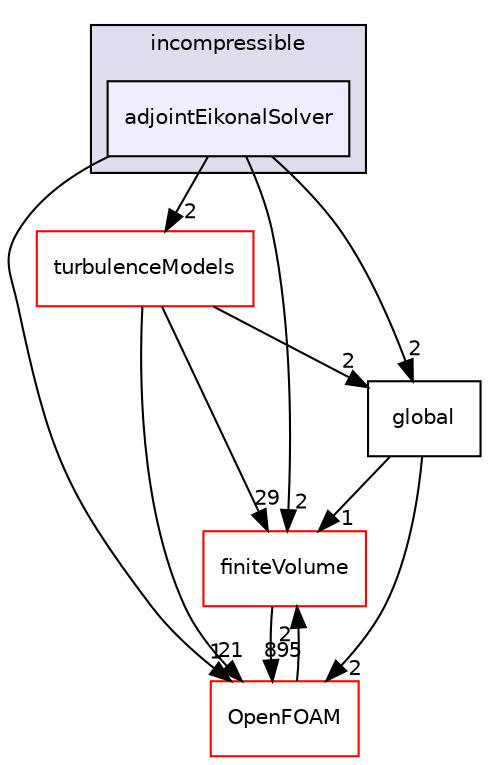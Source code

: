 digraph "src/optimisation/adjointOptimisation/adjoint/optimisation/adjointSensitivity/incompressible/adjointEikonalSolver" {
  bgcolor=transparent;
  compound=true
  node [ fontsize="10", fontname="Helvetica"];
  edge [ labelfontsize="10", labelfontname="Helvetica"];
  subgraph clusterdir_2b473d201aab52bb890a8b3370c59272 {
    graph [ bgcolor="#ddddee", pencolor="black", label="incompressible" fontname="Helvetica", fontsize="10", URL="dir_2b473d201aab52bb890a8b3370c59272.html"]
  dir_2e016391dee912ecb8414429fd8311b6 [shape=box, label="adjointEikonalSolver", style="filled", fillcolor="#eeeeff", pencolor="black", URL="dir_2e016391dee912ecb8414429fd8311b6.html"];
  }
  dir_9bd15774b555cf7259a6fa18f99fe99b [shape=box label="finiteVolume" color="red" URL="dir_9bd15774b555cf7259a6fa18f99fe99b.html"];
  dir_65c5a1cbdce3964d4a2bd5a2c0168e6b [shape=box label="turbulenceModels" color="red" URL="dir_65c5a1cbdce3964d4a2bd5a2c0168e6b.html"];
  dir_c5473ff19b20e6ec4dfe5c310b3778a8 [shape=box label="OpenFOAM" color="red" URL="dir_c5473ff19b20e6ec4dfe5c310b3778a8.html"];
  dir_dd56dc4c5f6c51768e20e60d3fce2a94 [shape=box label="global" URL="dir_dd56dc4c5f6c51768e20e60d3fce2a94.html"];
  dir_9bd15774b555cf7259a6fa18f99fe99b->dir_c5473ff19b20e6ec4dfe5c310b3778a8 [headlabel="895", labeldistance=1.5 headhref="dir_000814_002151.html"];
  dir_2e016391dee912ecb8414429fd8311b6->dir_9bd15774b555cf7259a6fa18f99fe99b [headlabel="2", labeldistance=1.5 headhref="dir_002837_000814.html"];
  dir_2e016391dee912ecb8414429fd8311b6->dir_65c5a1cbdce3964d4a2bd5a2c0168e6b [headlabel="2", labeldistance=1.5 headhref="dir_002837_000532.html"];
  dir_2e016391dee912ecb8414429fd8311b6->dir_c5473ff19b20e6ec4dfe5c310b3778a8 [headlabel="1", labeldistance=1.5 headhref="dir_002837_002151.html"];
  dir_2e016391dee912ecb8414429fd8311b6->dir_dd56dc4c5f6c51768e20e60d3fce2a94 [headlabel="2", labeldistance=1.5 headhref="dir_002837_002819.html"];
  dir_65c5a1cbdce3964d4a2bd5a2c0168e6b->dir_9bd15774b555cf7259a6fa18f99fe99b [headlabel="29", labeldistance=1.5 headhref="dir_000532_000814.html"];
  dir_65c5a1cbdce3964d4a2bd5a2c0168e6b->dir_c5473ff19b20e6ec4dfe5c310b3778a8 [headlabel="21", labeldistance=1.5 headhref="dir_000532_002151.html"];
  dir_65c5a1cbdce3964d4a2bd5a2c0168e6b->dir_dd56dc4c5f6c51768e20e60d3fce2a94 [headlabel="2", labeldistance=1.5 headhref="dir_000532_002819.html"];
  dir_c5473ff19b20e6ec4dfe5c310b3778a8->dir_9bd15774b555cf7259a6fa18f99fe99b [headlabel="2", labeldistance=1.5 headhref="dir_002151_000814.html"];
  dir_dd56dc4c5f6c51768e20e60d3fce2a94->dir_9bd15774b555cf7259a6fa18f99fe99b [headlabel="1", labeldistance=1.5 headhref="dir_002819_000814.html"];
  dir_dd56dc4c5f6c51768e20e60d3fce2a94->dir_c5473ff19b20e6ec4dfe5c310b3778a8 [headlabel="2", labeldistance=1.5 headhref="dir_002819_002151.html"];
}
